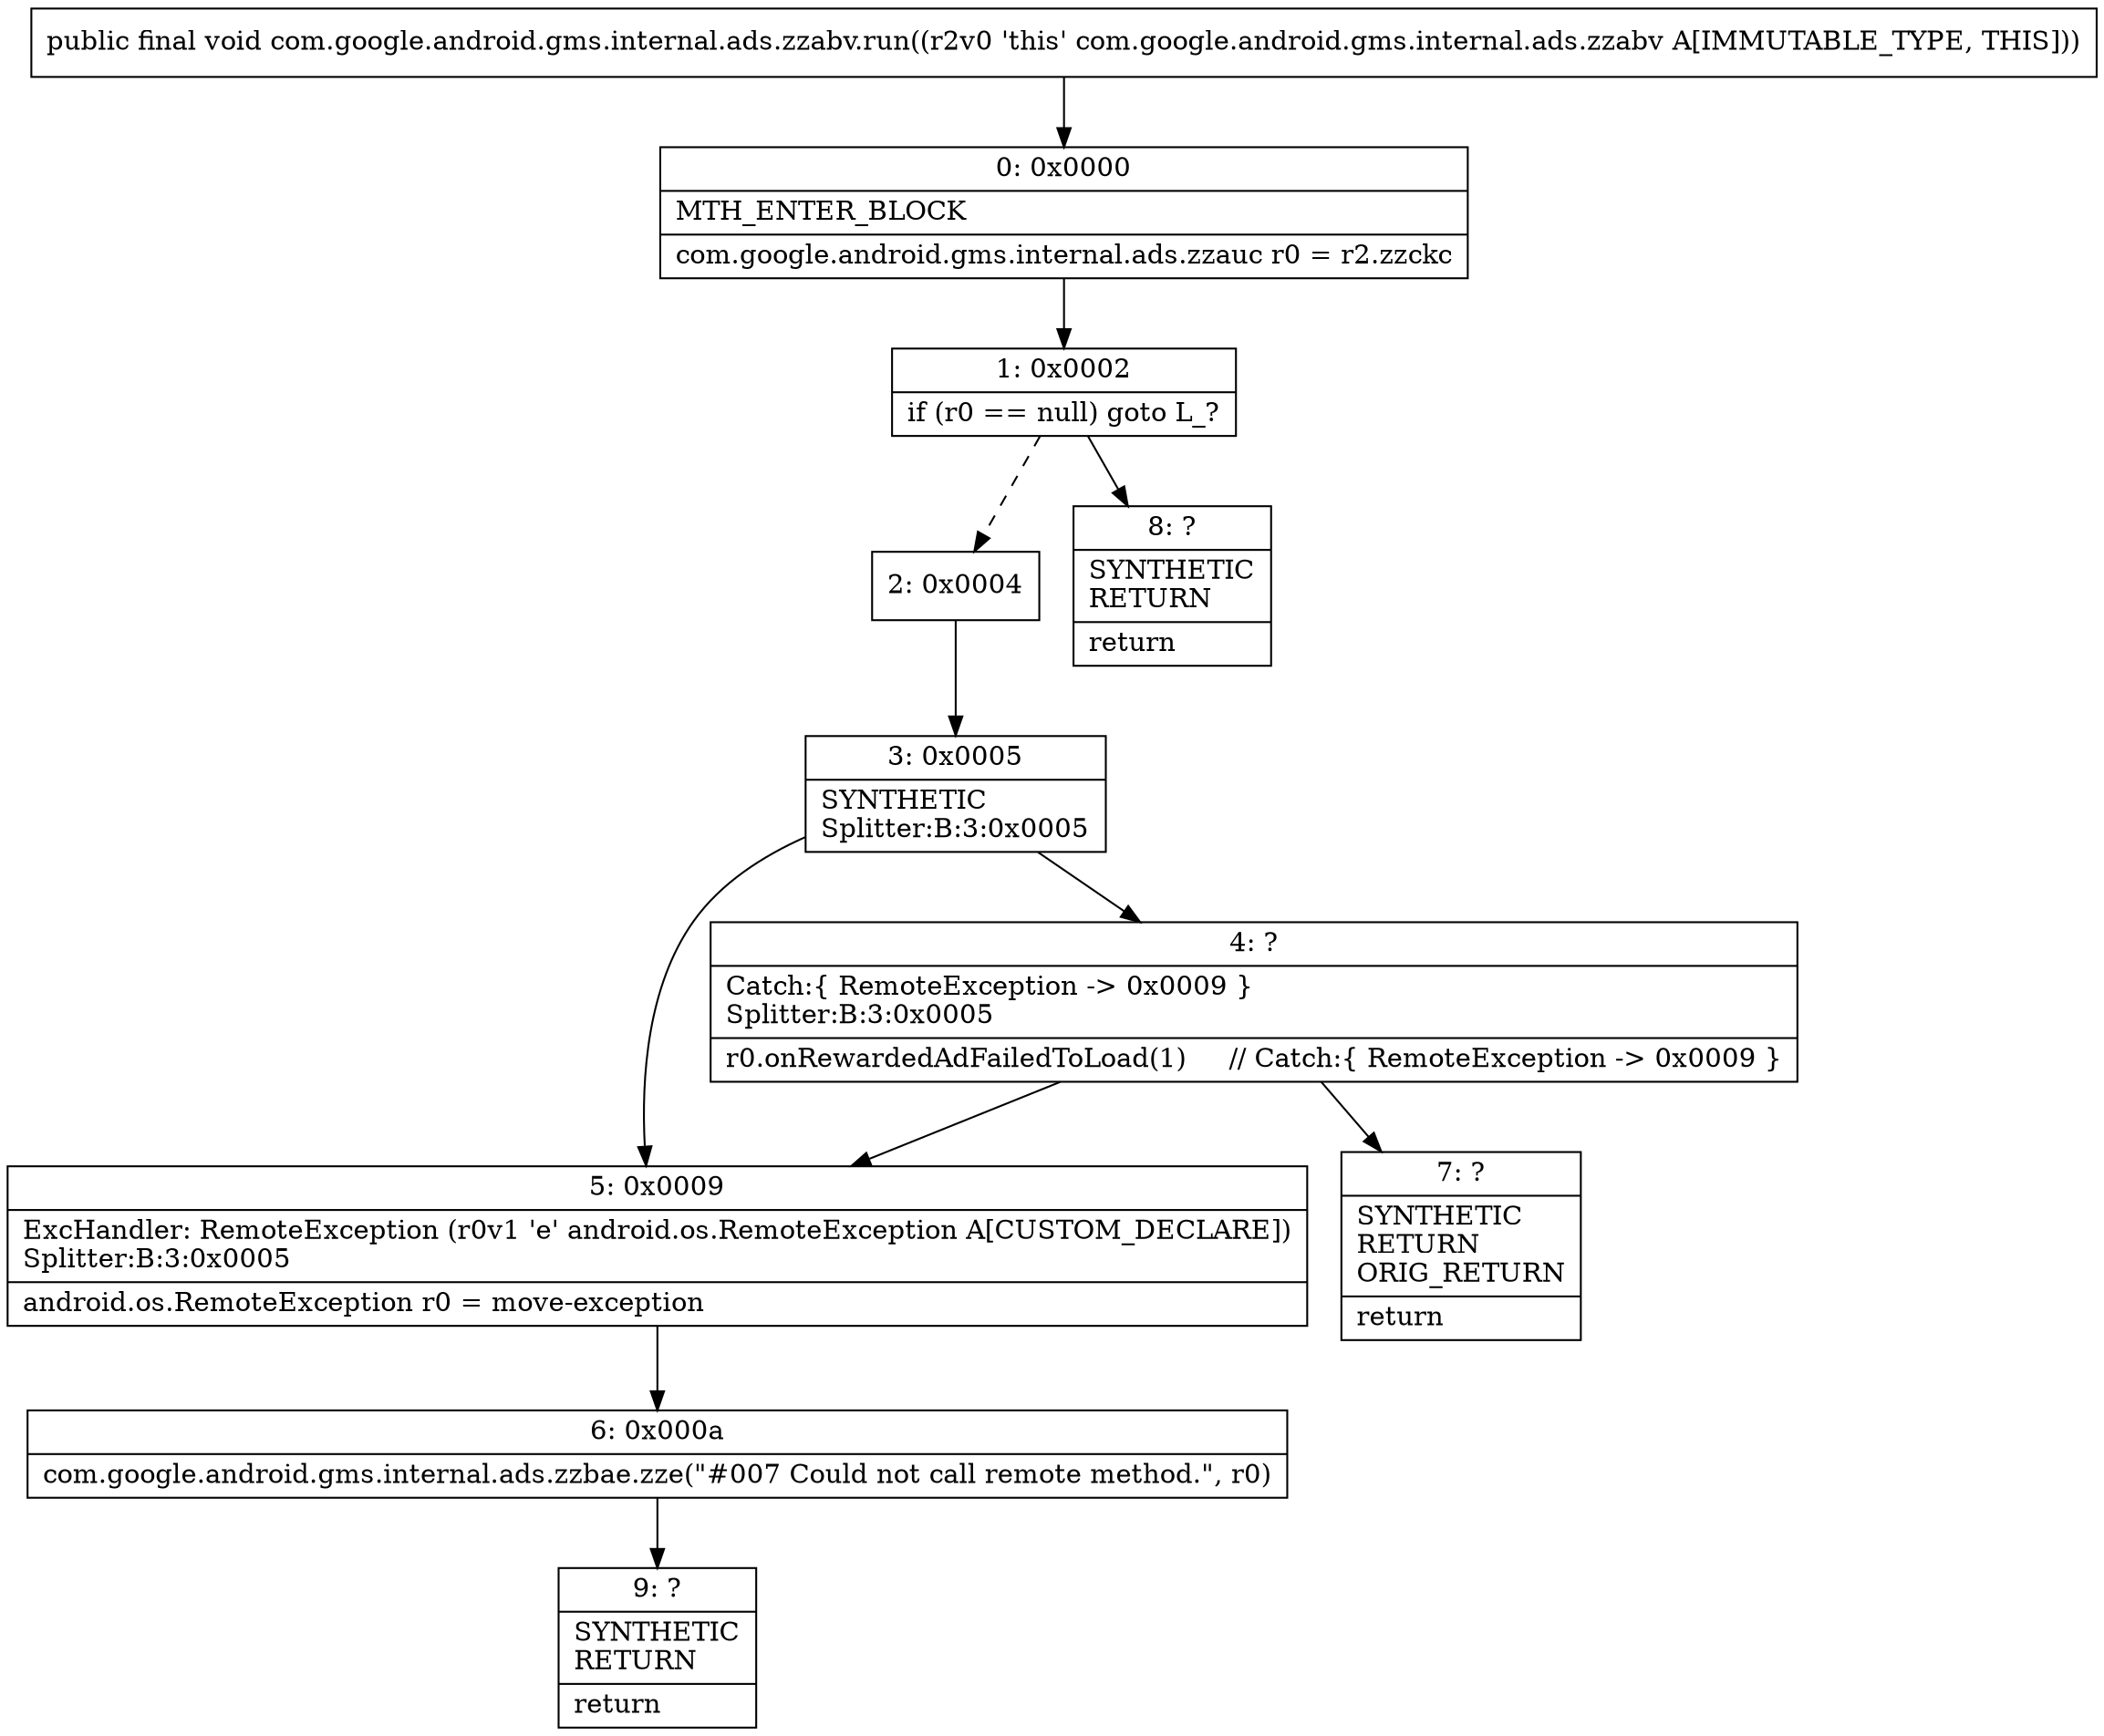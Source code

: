 digraph "CFG forcom.google.android.gms.internal.ads.zzabv.run()V" {
Node_0 [shape=record,label="{0\:\ 0x0000|MTH_ENTER_BLOCK\l|com.google.android.gms.internal.ads.zzauc r0 = r2.zzckc\l}"];
Node_1 [shape=record,label="{1\:\ 0x0002|if (r0 == null) goto L_?\l}"];
Node_2 [shape=record,label="{2\:\ 0x0004}"];
Node_3 [shape=record,label="{3\:\ 0x0005|SYNTHETIC\lSplitter:B:3:0x0005\l}"];
Node_4 [shape=record,label="{4\:\ ?|Catch:\{ RemoteException \-\> 0x0009 \}\lSplitter:B:3:0x0005\l|r0.onRewardedAdFailedToLoad(1)     \/\/ Catch:\{ RemoteException \-\> 0x0009 \}\l}"];
Node_5 [shape=record,label="{5\:\ 0x0009|ExcHandler: RemoteException (r0v1 'e' android.os.RemoteException A[CUSTOM_DECLARE])\lSplitter:B:3:0x0005\l|android.os.RemoteException r0 = move\-exception\l}"];
Node_6 [shape=record,label="{6\:\ 0x000a|com.google.android.gms.internal.ads.zzbae.zze(\"#007 Could not call remote method.\", r0)\l}"];
Node_7 [shape=record,label="{7\:\ ?|SYNTHETIC\lRETURN\lORIG_RETURN\l|return\l}"];
Node_8 [shape=record,label="{8\:\ ?|SYNTHETIC\lRETURN\l|return\l}"];
Node_9 [shape=record,label="{9\:\ ?|SYNTHETIC\lRETURN\l|return\l}"];
MethodNode[shape=record,label="{public final void com.google.android.gms.internal.ads.zzabv.run((r2v0 'this' com.google.android.gms.internal.ads.zzabv A[IMMUTABLE_TYPE, THIS])) }"];
MethodNode -> Node_0;
Node_0 -> Node_1;
Node_1 -> Node_2[style=dashed];
Node_1 -> Node_8;
Node_2 -> Node_3;
Node_3 -> Node_4;
Node_3 -> Node_5;
Node_4 -> Node_5;
Node_4 -> Node_7;
Node_5 -> Node_6;
Node_6 -> Node_9;
}

